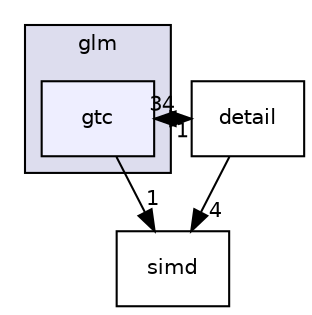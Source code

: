 digraph "D:/Repositorios/TortillaEngine/engine-library/code/headers/glm/gtc" {
  compound=true
  node [ fontsize="10", fontname="Helvetica"];
  edge [ labelfontsize="10", labelfontname="Helvetica"];
  subgraph clusterdir_886eae61df90ca042c9aaa1b35c76c84 {
    graph [ bgcolor="#ddddee", pencolor="black", label="glm" fontname="Helvetica", fontsize="10", URL="dir_886eae61df90ca042c9aaa1b35c76c84.html"]
  dir_0a7645d645f258f5916f193559d500be [shape=box, label="gtc", style="filled", fillcolor="#eeeeff", pencolor="black", URL="dir_0a7645d645f258f5916f193559d500be.html"];
  }
  dir_b74e639b31050edeb08a94a91ad9798c [shape=box label="simd" URL="dir_b74e639b31050edeb08a94a91ad9798c.html"];
  dir_b4448c93e0f2e1f11a116de1a083c279 [shape=box label="detail" URL="dir_b4448c93e0f2e1f11a116de1a083c279.html"];
  dir_0a7645d645f258f5916f193559d500be->dir_b74e639b31050edeb08a94a91ad9798c [headlabel="1", labeldistance=1.5 headhref="dir_000009_000010.html"];
  dir_0a7645d645f258f5916f193559d500be->dir_b4448c93e0f2e1f11a116de1a083c279 [headlabel="34", labeldistance=1.5 headhref="dir_000009_000008.html"];
  dir_b4448c93e0f2e1f11a116de1a083c279->dir_0a7645d645f258f5916f193559d500be [headlabel="1", labeldistance=1.5 headhref="dir_000008_000009.html"];
  dir_b4448c93e0f2e1f11a116de1a083c279->dir_b74e639b31050edeb08a94a91ad9798c [headlabel="4", labeldistance=1.5 headhref="dir_000008_000010.html"];
}
